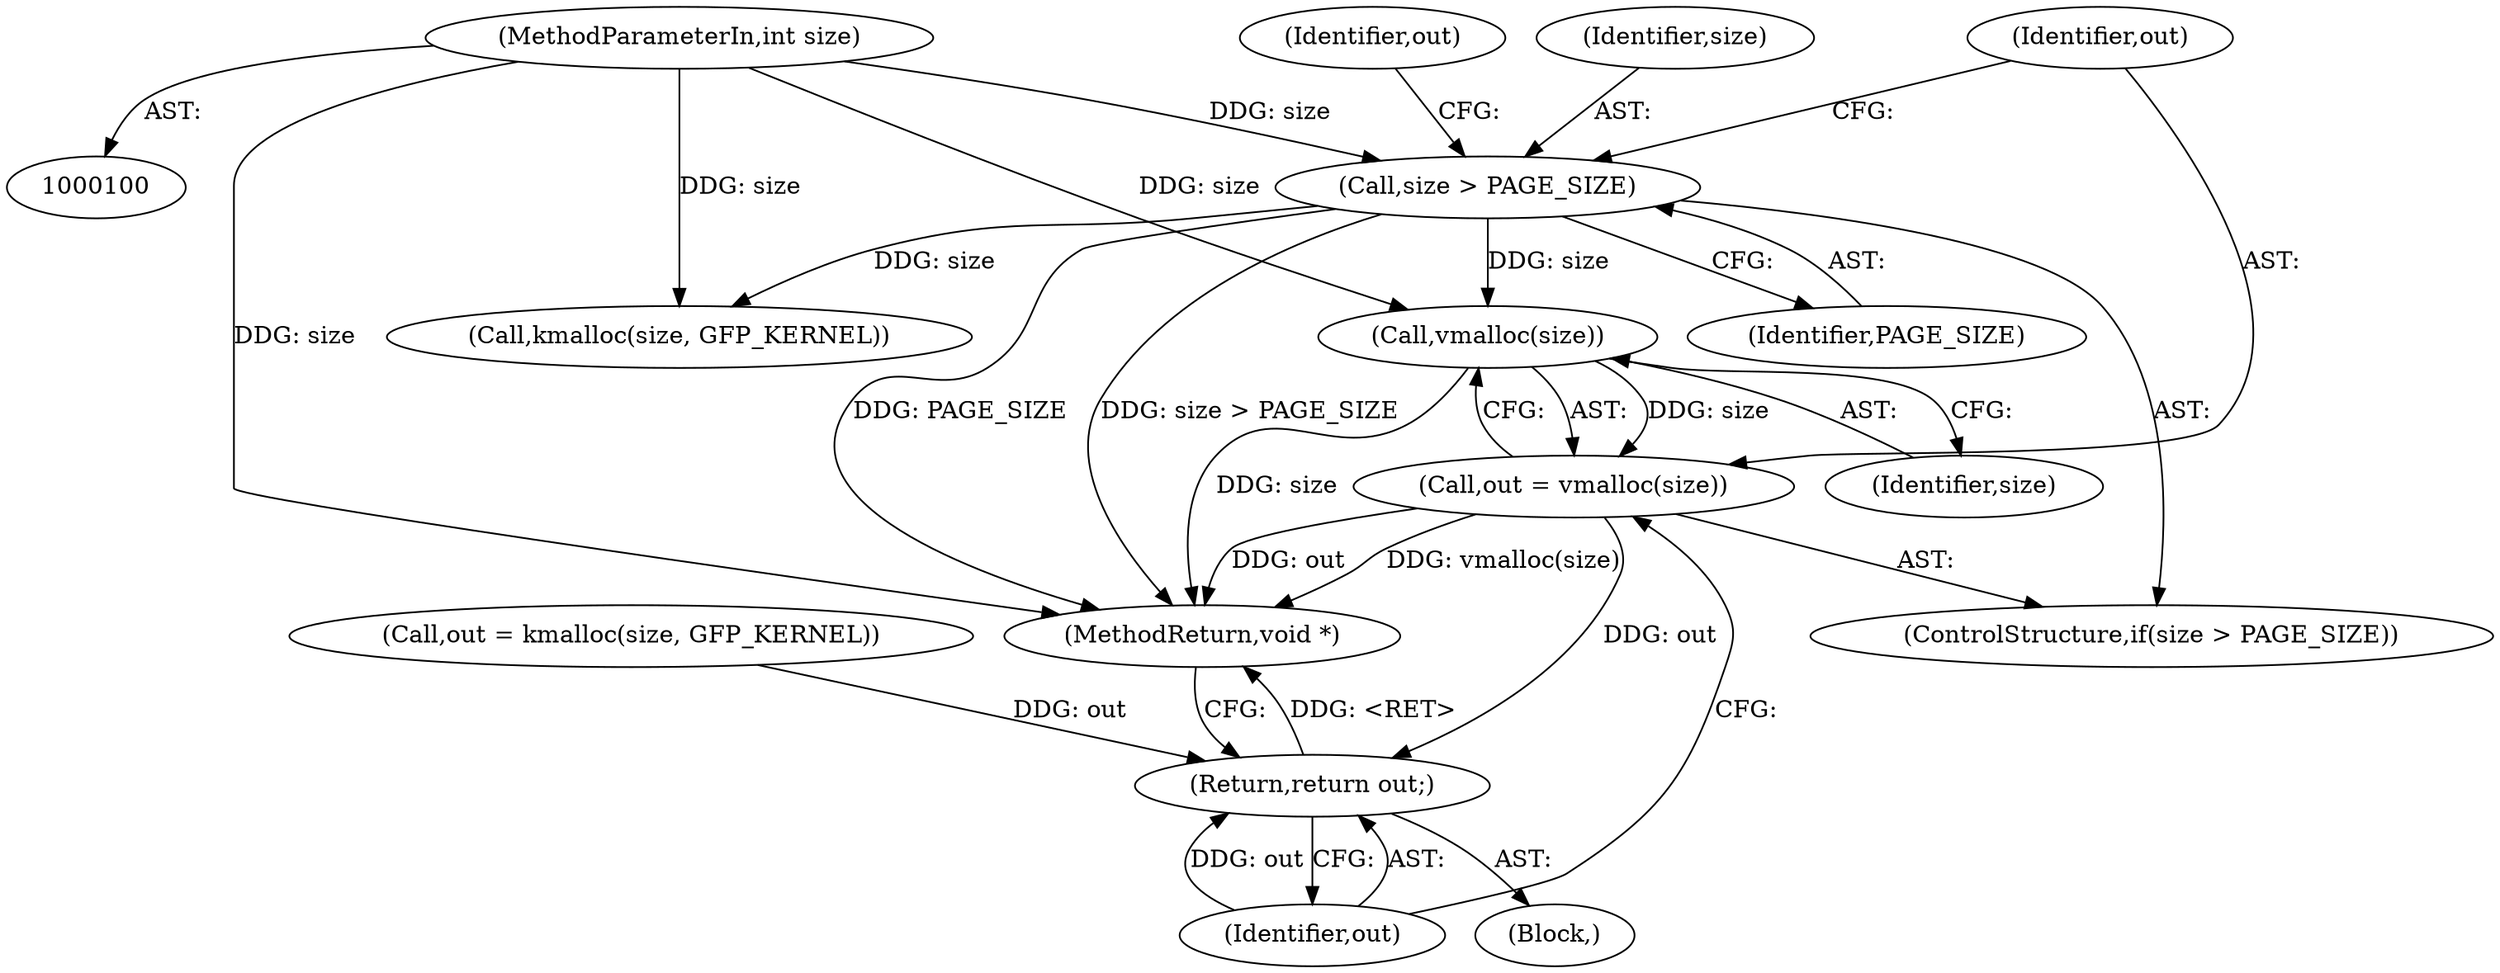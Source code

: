 digraph "0_linux_6062a8dc0517bce23e3c2f7d2fea5e22411269a3_14@API" {
"1000110" [label="(Call,vmalloc(size))"];
"1000105" [label="(Call,size > PAGE_SIZE)"];
"1000101" [label="(MethodParameterIn,int size)"];
"1000108" [label="(Call,out = vmalloc(size))"];
"1000118" [label="(Return,return out;)"];
"1000107" [label="(Identifier,PAGE_SIZE)"];
"1000114" [label="(Identifier,out)"];
"1000101" [label="(MethodParameterIn,int size)"];
"1000113" [label="(Call,out = kmalloc(size, GFP_KERNEL))"];
"1000104" [label="(ControlStructure,if(size > PAGE_SIZE))"];
"1000119" [label="(Identifier,out)"];
"1000118" [label="(Return,return out;)"];
"1000105" [label="(Call,size > PAGE_SIZE)"];
"1000110" [label="(Call,vmalloc(size))"];
"1000111" [label="(Identifier,size)"];
"1000108" [label="(Call,out = vmalloc(size))"];
"1000115" [label="(Call,kmalloc(size, GFP_KERNEL))"];
"1000109" [label="(Identifier,out)"];
"1000102" [label="(Block,)"];
"1000106" [label="(Identifier,size)"];
"1000120" [label="(MethodReturn,void *)"];
"1000110" -> "1000108"  [label="AST: "];
"1000110" -> "1000111"  [label="CFG: "];
"1000111" -> "1000110"  [label="AST: "];
"1000108" -> "1000110"  [label="CFG: "];
"1000110" -> "1000120"  [label="DDG: size"];
"1000110" -> "1000108"  [label="DDG: size"];
"1000105" -> "1000110"  [label="DDG: size"];
"1000101" -> "1000110"  [label="DDG: size"];
"1000105" -> "1000104"  [label="AST: "];
"1000105" -> "1000107"  [label="CFG: "];
"1000106" -> "1000105"  [label="AST: "];
"1000107" -> "1000105"  [label="AST: "];
"1000109" -> "1000105"  [label="CFG: "];
"1000114" -> "1000105"  [label="CFG: "];
"1000105" -> "1000120"  [label="DDG: PAGE_SIZE"];
"1000105" -> "1000120"  [label="DDG: size > PAGE_SIZE"];
"1000101" -> "1000105"  [label="DDG: size"];
"1000105" -> "1000115"  [label="DDG: size"];
"1000101" -> "1000100"  [label="AST: "];
"1000101" -> "1000120"  [label="DDG: size"];
"1000101" -> "1000115"  [label="DDG: size"];
"1000108" -> "1000104"  [label="AST: "];
"1000109" -> "1000108"  [label="AST: "];
"1000119" -> "1000108"  [label="CFG: "];
"1000108" -> "1000120"  [label="DDG: out"];
"1000108" -> "1000120"  [label="DDG: vmalloc(size)"];
"1000108" -> "1000118"  [label="DDG: out"];
"1000118" -> "1000102"  [label="AST: "];
"1000118" -> "1000119"  [label="CFG: "];
"1000119" -> "1000118"  [label="AST: "];
"1000120" -> "1000118"  [label="CFG: "];
"1000118" -> "1000120"  [label="DDG: <RET>"];
"1000119" -> "1000118"  [label="DDG: out"];
"1000113" -> "1000118"  [label="DDG: out"];
}

